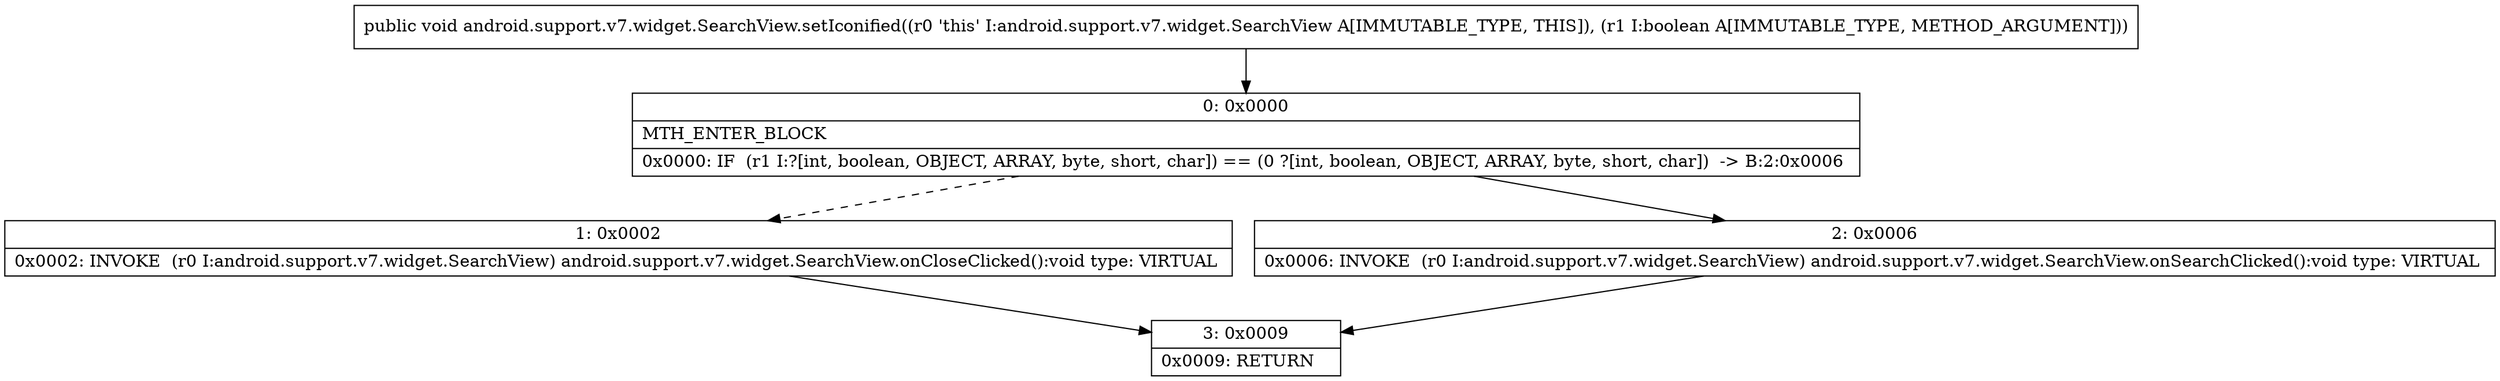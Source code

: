 digraph "CFG forandroid.support.v7.widget.SearchView.setIconified(Z)V" {
Node_0 [shape=record,label="{0\:\ 0x0000|MTH_ENTER_BLOCK\l|0x0000: IF  (r1 I:?[int, boolean, OBJECT, ARRAY, byte, short, char]) == (0 ?[int, boolean, OBJECT, ARRAY, byte, short, char])  \-\> B:2:0x0006 \l}"];
Node_1 [shape=record,label="{1\:\ 0x0002|0x0002: INVOKE  (r0 I:android.support.v7.widget.SearchView) android.support.v7.widget.SearchView.onCloseClicked():void type: VIRTUAL \l}"];
Node_2 [shape=record,label="{2\:\ 0x0006|0x0006: INVOKE  (r0 I:android.support.v7.widget.SearchView) android.support.v7.widget.SearchView.onSearchClicked():void type: VIRTUAL \l}"];
Node_3 [shape=record,label="{3\:\ 0x0009|0x0009: RETURN   \l}"];
MethodNode[shape=record,label="{public void android.support.v7.widget.SearchView.setIconified((r0 'this' I:android.support.v7.widget.SearchView A[IMMUTABLE_TYPE, THIS]), (r1 I:boolean A[IMMUTABLE_TYPE, METHOD_ARGUMENT])) }"];
MethodNode -> Node_0;
Node_0 -> Node_1[style=dashed];
Node_0 -> Node_2;
Node_1 -> Node_3;
Node_2 -> Node_3;
}

